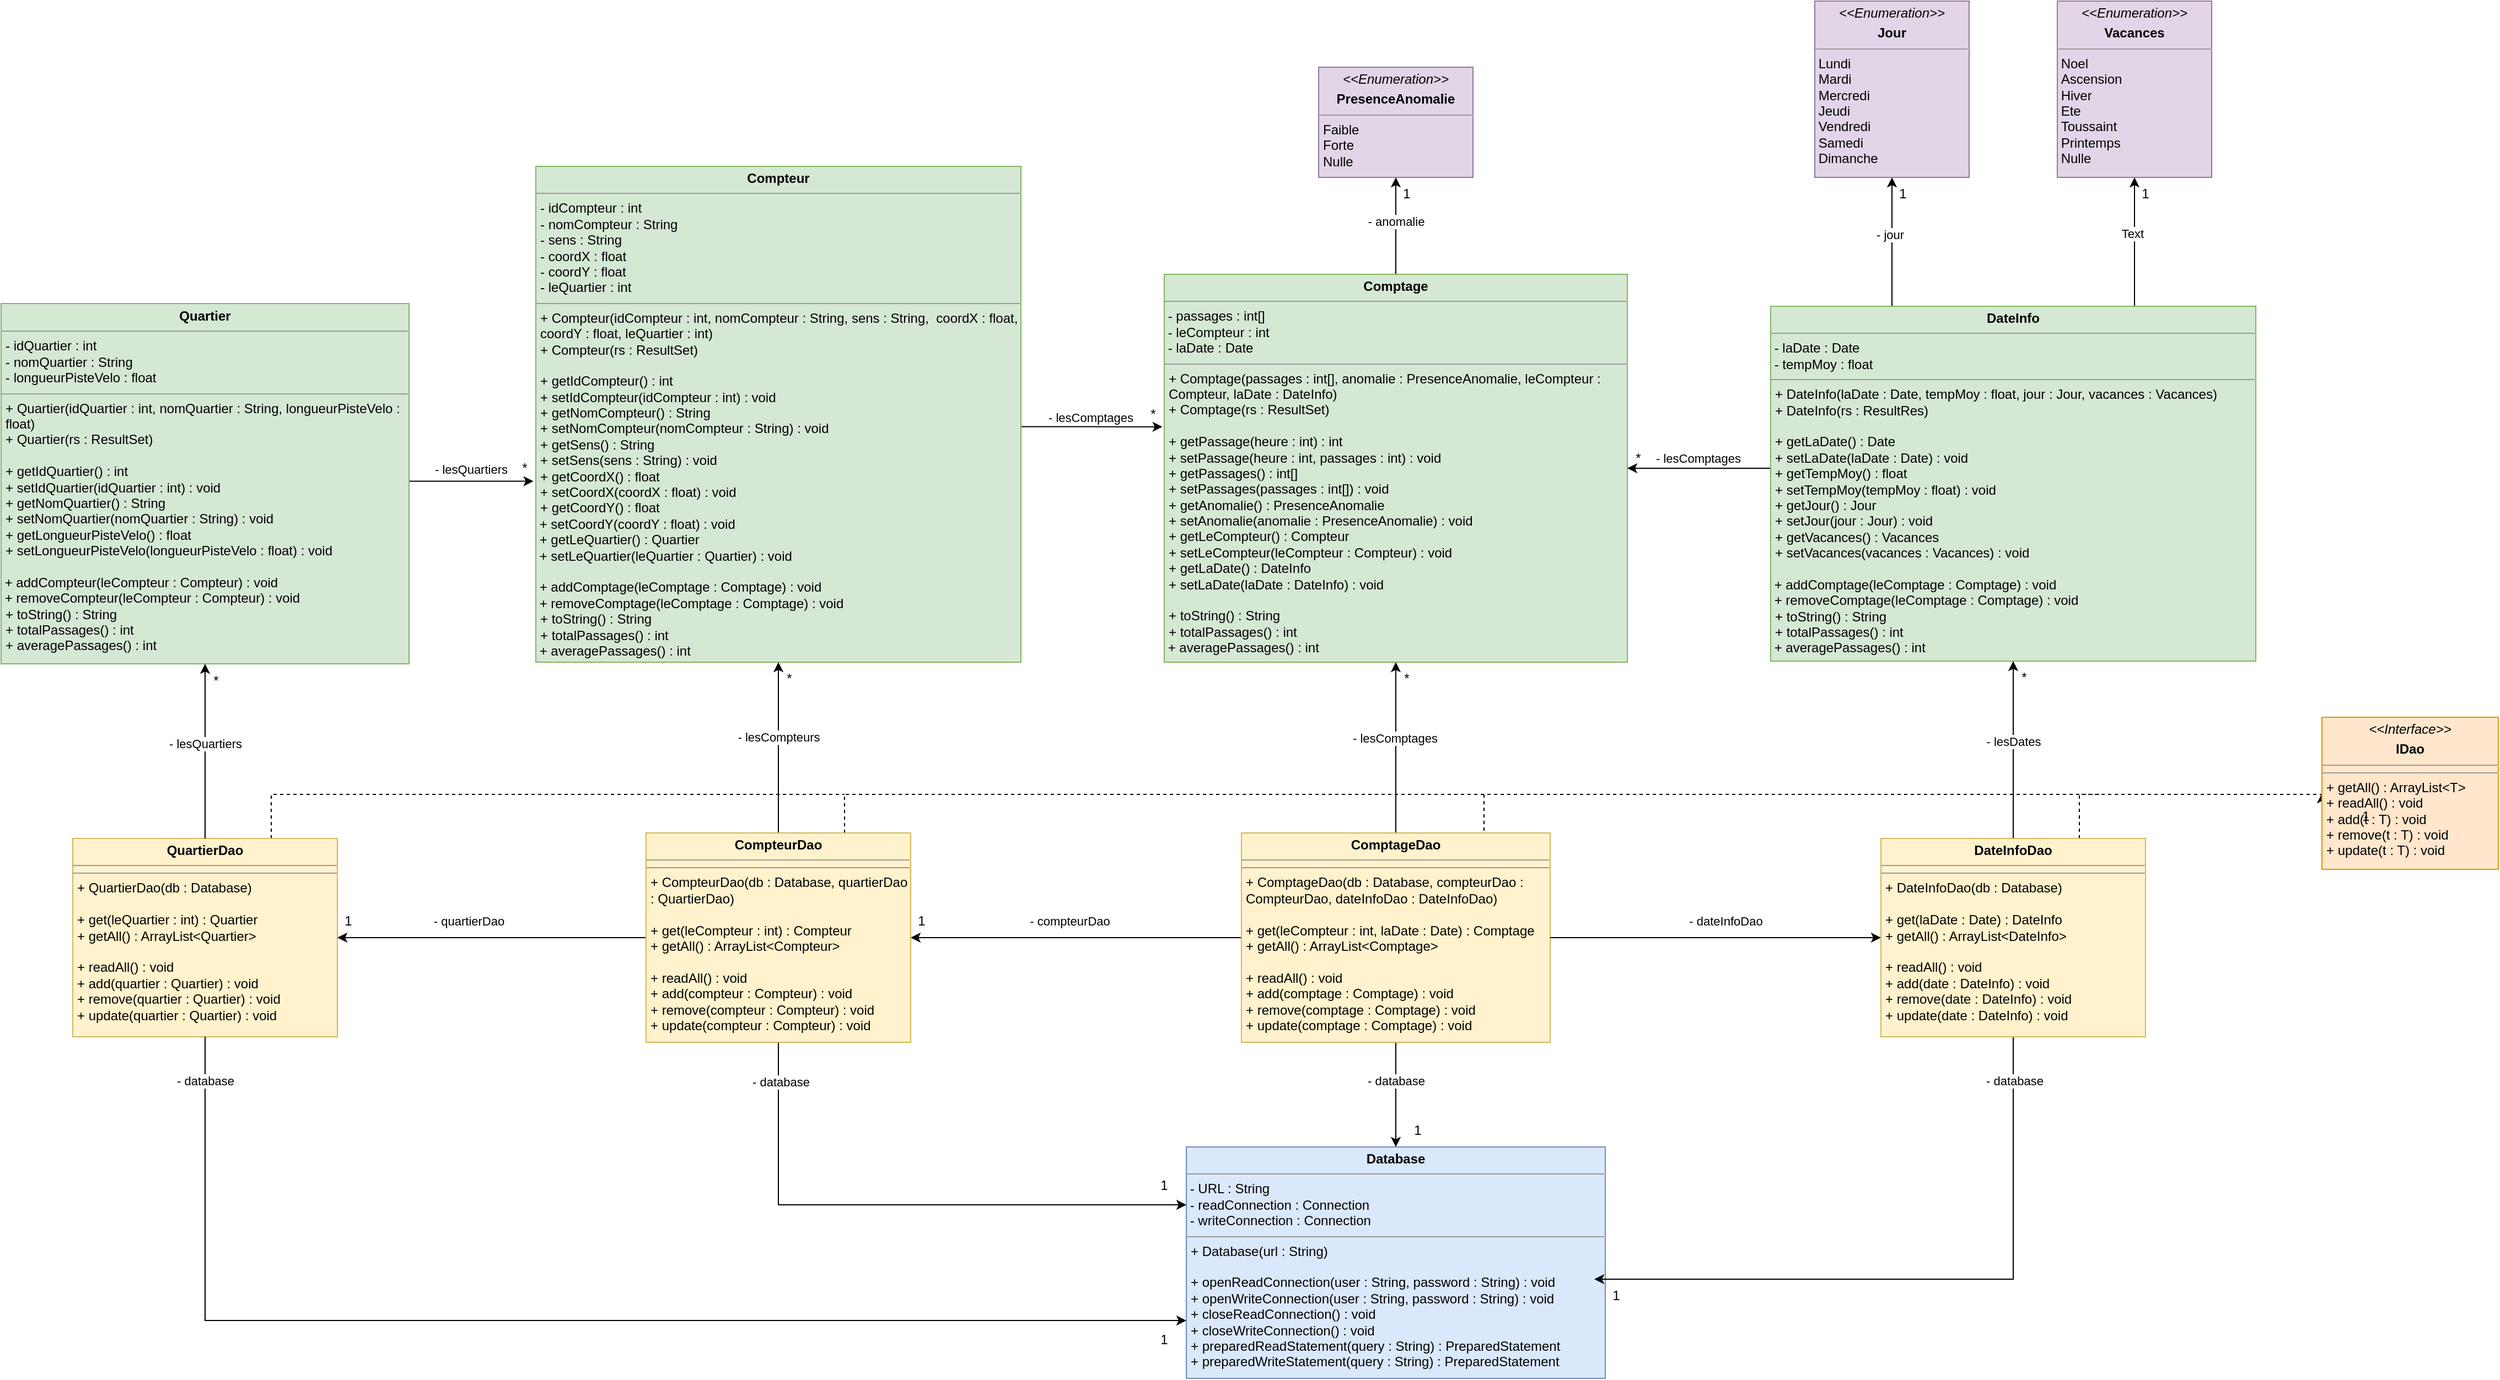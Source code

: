 <mxfile version="21.3.8" type="device">
  <diagram name="Page-1" id="eOl2TCsbntun6FktnlMN">
    <mxGraphModel dx="2551" dy="1443" grid="1" gridSize="10" guides="1" tooltips="1" connect="1" arrows="1" fold="1" page="0" pageScale="1" pageWidth="850" pageHeight="1100" math="0" shadow="0">
      <root>
        <mxCell id="0" />
        <mxCell id="1" parent="0" />
        <mxCell id="kVGpFs-e-EHgGDJTWpAH-13" style="edgeStyle=orthogonalEdgeStyle;rounded=0;orthogonalLoop=1;jettySize=auto;html=1;exitX=0.75;exitY=0;exitDx=0;exitDy=0;endArrow=none;endFill=0;dashed=1;" edge="1" parent="1" source="iDF5Uk8PFmxMC6S4ZIeN-2">
          <mxGeometry relative="1" as="geometry">
            <mxPoint x="860" y="720" as="targetPoint" />
            <Array as="points">
              <mxPoint x="340" y="720" />
            </Array>
          </mxGeometry>
        </mxCell>
        <mxCell id="iDF5Uk8PFmxMC6S4ZIeN-2" value="&lt;p style=&quot;margin:0px;margin-top:4px;text-align:center;&quot;&gt;&lt;b&gt;QuartierDao&lt;/b&gt;&lt;/p&gt;&lt;hr size=&quot;1&quot;&gt;&lt;hr size=&quot;1&quot;&gt;&lt;p style=&quot;margin:0px;margin-left:4px;&quot;&gt;+ QuartierDao(db : Database)&lt;/p&gt;&lt;p style=&quot;margin:0px;margin-left:4px;&quot;&gt;&lt;br&gt;&lt;/p&gt;&lt;p style=&quot;margin:0px;margin-left:4px;&quot;&gt;+ get(leQuartier : int) : Quartier&lt;br&gt;&lt;/p&gt;&lt;p style=&quot;margin:0px;margin-left:4px;&quot;&gt;+ getAll() : ArrayList&amp;lt;Quartier&amp;gt;&lt;/p&gt;&lt;p style=&quot;margin:0px;margin-left:4px;&quot;&gt;&lt;br&gt;&lt;/p&gt;&lt;p style=&quot;margin:0px;margin-left:4px;&quot;&gt;+ readAll() : void&lt;/p&gt;&lt;p style=&quot;margin:0px;margin-left:4px;&quot;&gt;+ add(quartier : Quartier) : void&lt;/p&gt;&lt;p style=&quot;margin:0px;margin-left:4px;&quot;&gt;+ remove(quartier : Quartier) : void&lt;/p&gt;&lt;p style=&quot;margin:0px;margin-left:4px;&quot;&gt;+ update(quartier : Quartier) : void&lt;br&gt;&lt;/p&gt;" style="verticalAlign=top;align=left;overflow=fill;fontSize=12;fontFamily=Helvetica;html=1;whiteSpace=wrap;fillColor=#fff2cc;strokeColor=#d6b656;" parent="1" vertex="1">
          <mxGeometry x="160" y="760" width="240" height="180" as="geometry" />
        </mxCell>
        <mxCell id="9qE0nhktHIJIXh96-6WT-73" style="edgeStyle=orthogonalEdgeStyle;rounded=0;orthogonalLoop=1;jettySize=auto;html=1;entryX=-0.005;entryY=0.635;entryDx=0;entryDy=0;entryPerimeter=0;" parent="1" source="p_eBftwZYgydQJ64UmXx-5" target="MrOClFFpd0POXdo-1IgY-1" edge="1">
          <mxGeometry relative="1" as="geometry">
            <Array as="points">
              <mxPoint x="470" y="436" />
            </Array>
          </mxGeometry>
        </mxCell>
        <mxCell id="9qE0nhktHIJIXh96-6WT-86" value="- lesQuartiers" style="edgeLabel;html=1;align=center;verticalAlign=middle;resizable=0;points=[];" parent="9qE0nhktHIJIXh96-6WT-73" vertex="1" connectable="0">
          <mxGeometry x="-0.211" y="1" relative="1" as="geometry">
            <mxPoint x="11" y="-10" as="offset" />
          </mxGeometry>
        </mxCell>
        <mxCell id="p_eBftwZYgydQJ64UmXx-5" value="&lt;p style=&quot;margin:0px;margin-top:4px;text-align:center;&quot;&gt;&lt;b&gt;Quartier&lt;/b&gt;&lt;/p&gt;&lt;hr size=&quot;1&quot;&gt;&lt;p style=&quot;margin:0px;margin-left:4px;&quot;&gt;- idQuartier : int&lt;/p&gt;&lt;p style=&quot;margin:0px;margin-left:4px;&quot;&gt;- nomQuartier : String&lt;/p&gt;&lt;p style=&quot;margin:0px;margin-left:4px;&quot;&gt;- longueurPisteVelo : float&lt;br&gt;&lt;/p&gt;&lt;hr size=&quot;1&quot;&gt;&lt;p style=&quot;margin:0px;margin-left:4px;&quot;&gt;+ Quartier(idQuartier : int, nomQuartier : String, longueurPisteVelo : float)&lt;/p&gt;&lt;p style=&quot;margin:0px;margin-left:4px;&quot;&gt;+ Quartier(rs : ResultSet)&lt;/p&gt;&lt;p style=&quot;margin:0px;margin-left:4px;&quot;&gt;&lt;br&gt;&lt;/p&gt;&lt;p style=&quot;margin:0px;margin-left:4px;&quot;&gt;+ getIdQuartier() : int&lt;/p&gt;&lt;p style=&quot;margin:0px;margin-left:4px;&quot;&gt;+ setIdQuartier(idQuartier : int) : void&lt;/p&gt;&lt;p style=&quot;margin:0px;margin-left:4px;&quot;&gt;+ getNomQuartier() : String&lt;/p&gt;&lt;p style=&quot;margin:0px;margin-left:4px;&quot;&gt;+ setNomQuartier(nomQuartier : String) : void&lt;/p&gt;&lt;p style=&quot;margin:0px;margin-left:4px;&quot;&gt;+ getLongueurPisteVelo() : float&lt;/p&gt;&lt;p style=&quot;margin:0px;margin-left:4px;&quot;&gt;+ setLongueurPisteVelo(longueurPisteVelo : float) : void&lt;/p&gt;&lt;p style=&quot;margin:0px;margin-left:4px;&quot;&gt;&lt;br&gt;&lt;/p&gt;&lt;div&gt;&amp;nbsp;+ addCompteur(leCompteur : Compteur) : void&lt;/div&gt;&amp;nbsp;+ removeCompteur(leCompteur : Compteur) : void&lt;p style=&quot;margin:0px;margin-left:4px;&quot;&gt;&lt;/p&gt;&lt;p style=&quot;margin:0px;margin-left:4px;&quot;&gt;&lt;/p&gt;&lt;p style=&quot;margin:0px;margin-left:4px;&quot;&gt;+ toString() : String&lt;/p&gt;&lt;p style=&quot;margin:0px;margin-left:4px;&quot;&gt;+ totalPassages() : int&lt;/p&gt;&lt;p style=&quot;margin:0px;margin-left:4px;&quot;&gt;+ averagePassages() : int&lt;br&gt;&lt;/p&gt;" style="verticalAlign=top;align=left;overflow=fill;fontSize=12;fontFamily=Helvetica;html=1;whiteSpace=wrap;fillColor=#d5e8d4;strokeColor=#82b366;" parent="1" vertex="1">
          <mxGeometry x="95" y="274.5" width="370" height="327" as="geometry" />
        </mxCell>
        <mxCell id="9qE0nhktHIJIXh96-6WT-74" style="edgeStyle=orthogonalEdgeStyle;rounded=0;orthogonalLoop=1;jettySize=auto;html=1;entryX=-0.004;entryY=0.393;entryDx=0;entryDy=0;entryPerimeter=0;" parent="1" source="MrOClFFpd0POXdo-1IgY-1" edge="1" target="MrOClFFpd0POXdo-1IgY-4">
          <mxGeometry relative="1" as="geometry">
            <mxPoint x="1140" y="386" as="targetPoint" />
            <Array as="points">
              <mxPoint x="1085" y="386" />
            </Array>
          </mxGeometry>
        </mxCell>
        <mxCell id="9qE0nhktHIJIXh96-6WT-85" value="- lesComptages" style="edgeLabel;html=1;align=center;verticalAlign=middle;resizable=0;points=[];" parent="9qE0nhktHIJIXh96-6WT-74" vertex="1" connectable="0">
          <mxGeometry x="-0.278" y="-1" relative="1" as="geometry">
            <mxPoint x="16" y="-10" as="offset" />
          </mxGeometry>
        </mxCell>
        <mxCell id="MrOClFFpd0POXdo-1IgY-1" value="&lt;p style=&quot;margin:0px;margin-top:4px;text-align:center;&quot;&gt;&lt;b&gt;Compteur&lt;/b&gt;&lt;/p&gt;&lt;hr size=&quot;1&quot;&gt;&lt;p style=&quot;margin:0px;margin-left:4px;&quot;&gt;- idCompteur : int&lt;/p&gt;&lt;p style=&quot;margin:0px;margin-left:4px;&quot;&gt;- nomCompteur : String&lt;/p&gt;&lt;p style=&quot;margin:0px;margin-left:4px;&quot;&gt;- sens : String&lt;/p&gt;&lt;p style=&quot;margin:0px;margin-left:4px;&quot;&gt;- coordX : float&lt;/p&gt;&lt;p style=&quot;margin:0px;margin-left:4px;&quot;&gt;- coordY : float&lt;/p&gt;&lt;p style=&quot;margin:0px;margin-left:4px;&quot;&gt;- leQuartier : int&lt;br&gt;&lt;/p&gt;&lt;hr size=&quot;1&quot;&gt;&lt;p style=&quot;margin:0px;margin-left:4px;&quot;&gt;+ Compteur(idCompteur : int, nomCompteur : String, sens : String,&amp;nbsp; coordX : float, coordY : float, leQuartier : int)&lt;/p&gt;&lt;p style=&quot;margin:0px;margin-left:4px;&quot;&gt;+ Compteur(rs : ResultSet)&lt;/p&gt;&lt;p style=&quot;margin:0px;margin-left:4px;&quot;&gt;&lt;br&gt;&lt;/p&gt;&lt;p style=&quot;margin:0px;margin-left:4px;&quot;&gt;+ getIdCompteur() : int&lt;/p&gt;&lt;p style=&quot;margin:0px;margin-left:4px;&quot;&gt;+ setIdCompteur(idCompteur : int) : void&lt;/p&gt;&lt;p style=&quot;margin:0px;margin-left:4px;&quot;&gt;+ getNomCompteur() : String&lt;/p&gt;&lt;p style=&quot;margin:0px;margin-left:4px;&quot;&gt;+ setNomCompteur(nomCompteur : String) : void&lt;/p&gt;&lt;p style=&quot;margin:0px;margin-left:4px;&quot;&gt;+ getSens() : String&lt;/p&gt;&lt;p style=&quot;margin:0px;margin-left:4px;&quot;&gt;+ setSens(sens : String) : void&lt;/p&gt;&lt;p style=&quot;margin:0px;margin-left:4px;&quot;&gt;+ getCoordX() : float&lt;/p&gt;&lt;p style=&quot;margin:0px;margin-left:4px;&quot;&gt;+ setCoordX(coordX : float) : void&lt;/p&gt;&lt;p style=&quot;margin:0px;margin-left:4px;&quot;&gt;+ getCoordY() : float&lt;/p&gt;&lt;div&gt;&amp;nbsp;+ setCoordY(coordY : float) : void&lt;/div&gt;&lt;div&gt;&amp;nbsp;+ getLeQuartier() : Quartier&lt;/div&gt;&lt;div&gt;&amp;nbsp;+ setLeQuartier(leQuartier : Quartier) : void&lt;/div&gt;&lt;div&gt;&lt;br&gt;&lt;/div&gt;&lt;div&gt;&amp;nbsp;+ addComptage(leComptage : Comptage) : void&lt;/div&gt;&lt;div&gt;&amp;nbsp;+ removeComptage(leComptage : Comptage) : void&lt;br&gt;&lt;p style=&quot;margin:0px;margin-left:4px;&quot;&gt;&lt;/p&gt;&lt;p style=&quot;margin:0px;margin-left:4px;&quot;&gt;+ toString() : String&lt;/p&gt;&lt;p style=&quot;margin:0px;margin-left:4px;&quot;&gt;+ totalPassages() : int&lt;/p&gt;&amp;nbsp;+ averagePassages() : int&lt;p style=&quot;margin:0px;margin-left:4px;&quot;&gt;&lt;/p&gt;&lt;/div&gt;&lt;p style=&quot;margin:0px;margin-left:4px;&quot;&gt;&lt;/p&gt;" style="verticalAlign=top;align=left;overflow=fill;fontSize=12;fontFamily=Helvetica;html=1;whiteSpace=wrap;fillColor=#d5e8d4;strokeColor=#82b366;" parent="1" vertex="1">
          <mxGeometry x="580" y="150" width="440" height="450" as="geometry" />
        </mxCell>
        <mxCell id="MrOClFFpd0POXdo-1IgY-7" style="edgeStyle=orthogonalEdgeStyle;rounded=0;orthogonalLoop=1;jettySize=auto;html=1;exitX=0.5;exitY=0;exitDx=0;exitDy=0;entryX=0.5;entryY=1;entryDx=0;entryDy=0;" parent="1" source="MrOClFFpd0POXdo-1IgY-4" target="MrOClFFpd0POXdo-1IgY-5" edge="1">
          <mxGeometry relative="1" as="geometry" />
        </mxCell>
        <mxCell id="MrOClFFpd0POXdo-1IgY-8" value="- anomalie" style="edgeLabel;html=1;align=center;verticalAlign=middle;resizable=0;points=[];" parent="MrOClFFpd0POXdo-1IgY-7" vertex="1" connectable="0">
          <mxGeometry x="0.225" relative="1" as="geometry">
            <mxPoint y="6" as="offset" />
          </mxGeometry>
        </mxCell>
        <mxCell id="MrOClFFpd0POXdo-1IgY-4" value="&lt;p style=&quot;margin:0px;margin-top:4px;text-align:center;&quot;&gt;&lt;b&gt;Comptage&lt;/b&gt;&lt;/p&gt;&lt;hr size=&quot;1&quot;&gt;&lt;div&gt;&amp;nbsp;- passages : int[]&lt;/div&gt;&lt;div&gt;&amp;nbsp;- leCompteur : int&lt;/div&gt;&lt;div&gt;&amp;nbsp;- laDate : Date&lt;br&gt;&lt;/div&gt;&lt;hr size=&quot;1&quot;&gt;&lt;p style=&quot;margin:0px;margin-left:4px;&quot;&gt;+ Comptage(passages : int[], anomalie : PresenceAnomalie, leCompteur : Compteur, laDate : DateInfo)&lt;/p&gt;&lt;p style=&quot;margin:0px;margin-left:4px;&quot;&gt;+ Comptage(rs : ResultSet)&lt;/p&gt;&lt;p style=&quot;margin:0px;margin-left:4px;&quot;&gt;&lt;br&gt;&lt;/p&gt;&lt;p style=&quot;margin:0px;margin-left:4px;&quot;&gt;+ getPassage(heure : int) : int&lt;/p&gt;&lt;p style=&quot;margin:0px;margin-left:4px;&quot;&gt;+ setPassage(heure : int, passages : int) : void&lt;/p&gt;&lt;p style=&quot;margin:0px;margin-left:4px;&quot;&gt;+ getPassages() : int[]&lt;/p&gt;&lt;p style=&quot;margin:0px;margin-left:4px;&quot;&gt;+ setPassages(passages : int[]) : void&lt;/p&gt;&lt;p style=&quot;margin:0px;margin-left:4px;&quot;&gt;+ getAnomalie() : PresenceAnomalie&lt;/p&gt;&lt;p style=&quot;margin:0px;margin-left:4px;&quot;&gt;+ setAnomalie(anomalie : PresenceAnomalie) : void&lt;/p&gt;&lt;p style=&quot;margin:0px;margin-left:4px;&quot;&gt;+ getLeCompteur() : Compteur&lt;/p&gt;&lt;p style=&quot;margin:0px;margin-left:4px;&quot;&gt;+ setLeCompteur(leCompteur : Compteur) : void&lt;/p&gt;&lt;p style=&quot;margin:0px;margin-left:4px;&quot;&gt;+ getLaDate() : DateInfo&lt;/p&gt;&lt;p style=&quot;margin:0px;margin-left:4px;&quot;&gt;+ setLaDate(laDate : DateInfo) : void&lt;/p&gt;&lt;p style=&quot;margin:0px;margin-left:4px;&quot;&gt;&lt;br&gt;&lt;/p&gt;&lt;p style=&quot;margin:0px;margin-left:4px;&quot;&gt;+ toString() : String&lt;/p&gt;&lt;p style=&quot;margin:0px;margin-left:4px;&quot;&gt;+ totalPassages() : int&lt;/p&gt;&amp;nbsp;+ averagePassages() : int&lt;p style=&quot;margin:0px;margin-left:4px;&quot;&gt;&lt;/p&gt;&lt;p style=&quot;margin:0px;margin-left:4px;&quot;&gt;&lt;/p&gt;" style="verticalAlign=top;align=left;overflow=fill;fontSize=12;fontFamily=Helvetica;html=1;whiteSpace=wrap;fillColor=#d5e8d4;strokeColor=#82b366;strokeWidth=1;glass=0;rounded=0;shadow=0;" parent="1" vertex="1">
          <mxGeometry x="1150" y="248" width="420" height="352" as="geometry" />
        </mxCell>
        <mxCell id="MrOClFFpd0POXdo-1IgY-5" value="&lt;p style=&quot;margin:0px;margin-top:4px;text-align:center;&quot;&gt;&lt;i&gt;&amp;lt;&amp;lt;Enumeration&amp;gt;&amp;gt;&lt;/i&gt;&lt;/p&gt;&lt;p style=&quot;margin:0px;margin-top:4px;text-align:center;&quot;&gt;&lt;b&gt;PresenceAnomalie&lt;/b&gt;&lt;br&gt;&lt;/p&gt;&lt;hr size=&quot;1&quot;&gt;&lt;p style=&quot;margin:0px;margin-left:4px;&quot;&gt;Faible&lt;/p&gt;&lt;p style=&quot;margin:0px;margin-left:4px;&quot;&gt;Forte&lt;/p&gt;&lt;p style=&quot;margin:0px;margin-left:4px;&quot;&gt;Nulle&lt;/p&gt;&lt;p style=&quot;margin:0px;margin-left:4px;&quot;&gt;&lt;br&gt;&lt;/p&gt;&lt;p style=&quot;margin:0px;margin-left:4px;&quot;&gt;&lt;br&gt;&lt;/p&gt;" style="verticalAlign=top;align=left;overflow=fill;fontSize=12;fontFamily=Helvetica;html=1;whiteSpace=wrap;fillColor=#e1d5e7;strokeColor=#9673a6;" parent="1" vertex="1">
          <mxGeometry x="1290" y="60" width="140" height="100" as="geometry" />
        </mxCell>
        <mxCell id="9qE0nhktHIJIXh96-6WT-76" style="edgeStyle=orthogonalEdgeStyle;rounded=0;orthogonalLoop=1;jettySize=auto;html=1;entryX=1;entryY=0.5;entryDx=0;entryDy=0;" parent="1" source="MrOClFFpd0POXdo-1IgY-15" target="MrOClFFpd0POXdo-1IgY-4" edge="1">
          <mxGeometry relative="1" as="geometry">
            <Array as="points">
              <mxPoint x="1690" y="424" />
              <mxPoint x="1690" y="424" />
            </Array>
          </mxGeometry>
        </mxCell>
        <mxCell id="9qE0nhktHIJIXh96-6WT-84" value="- lesComptages" style="edgeLabel;html=1;align=center;verticalAlign=middle;resizable=0;points=[];" parent="9qE0nhktHIJIXh96-6WT-76" vertex="1" connectable="0">
          <mxGeometry x="0.259" y="-3" relative="1" as="geometry">
            <mxPoint x="16" y="-6" as="offset" />
          </mxGeometry>
        </mxCell>
        <mxCell id="kVGpFs-e-EHgGDJTWpAH-16" style="edgeStyle=orthogonalEdgeStyle;rounded=0;orthogonalLoop=1;jettySize=auto;html=1;exitX=0.75;exitY=0;exitDx=0;exitDy=0;entryX=0.5;entryY=1;entryDx=0;entryDy=0;" edge="1" parent="1" source="MrOClFFpd0POXdo-1IgY-15" target="MrOClFFpd0POXdo-1IgY-23">
          <mxGeometry relative="1" as="geometry" />
        </mxCell>
        <mxCell id="kVGpFs-e-EHgGDJTWpAH-21" value="Text" style="edgeLabel;html=1;align=center;verticalAlign=middle;resizable=0;points=[];" vertex="1" connectable="0" parent="kVGpFs-e-EHgGDJTWpAH-16">
          <mxGeometry x="0.124" y="2" relative="1" as="geometry">
            <mxPoint as="offset" />
          </mxGeometry>
        </mxCell>
        <mxCell id="kVGpFs-e-EHgGDJTWpAH-17" style="edgeStyle=orthogonalEdgeStyle;rounded=0;orthogonalLoop=1;jettySize=auto;html=1;exitX=0.25;exitY=0;exitDx=0;exitDy=0;" edge="1" parent="1" source="MrOClFFpd0POXdo-1IgY-15" target="MrOClFFpd0POXdo-1IgY-16">
          <mxGeometry relative="1" as="geometry" />
        </mxCell>
        <mxCell id="kVGpFs-e-EHgGDJTWpAH-20" value="- jour" style="edgeLabel;html=1;align=center;verticalAlign=middle;resizable=0;points=[];" vertex="1" connectable="0" parent="kVGpFs-e-EHgGDJTWpAH-17">
          <mxGeometry x="0.112" y="2" relative="1" as="geometry">
            <mxPoint as="offset" />
          </mxGeometry>
        </mxCell>
        <mxCell id="MrOClFFpd0POXdo-1IgY-15" value="&lt;p style=&quot;margin:0px;margin-top:4px;text-align:center;&quot;&gt;&lt;b&gt;DateInfo&lt;/b&gt;&lt;/p&gt;&lt;hr size=&quot;1&quot;&gt;&lt;div&gt;&amp;nbsp;- laDate : Date&lt;/div&gt;&lt;div&gt;&amp;nbsp;- tempMoy : float&lt;/div&gt;&lt;hr size=&quot;1&quot;&gt;&lt;p style=&quot;margin:0px;margin-left:4px;&quot;&gt;+ DateInfo(laDate : Date, tempMoy : float, jour : Jour, vacances : Vacances)&lt;/p&gt;&lt;p style=&quot;margin:0px;margin-left:4px;&quot;&gt;+ DateInfo(rs : ResultRes)&lt;/p&gt;&lt;p style=&quot;margin:0px;margin-left:4px;&quot;&gt;&lt;br&gt;&lt;/p&gt;&lt;p style=&quot;margin:0px;margin-left:4px;&quot;&gt;+ getLaDate() : Date&lt;/p&gt;&lt;p style=&quot;margin:0px;margin-left:4px;&quot;&gt;+ setLaDate(laDate : Date) : void&lt;/p&gt;&lt;p style=&quot;margin:0px;margin-left:4px;&quot;&gt;+ getTempMoy() : float&lt;/p&gt;&lt;p style=&quot;margin:0px;margin-left:4px;&quot;&gt;+ setTempMoy(tempMoy : float) : void&lt;/p&gt;&lt;p style=&quot;margin:0px;margin-left:4px;&quot;&gt;+ getJour() : Jour&lt;/p&gt;&lt;p style=&quot;margin:0px;margin-left:4px;&quot;&gt;+ setJour(jour : Jour) : void&lt;/p&gt;&lt;p style=&quot;margin:0px;margin-left:4px;&quot;&gt;+ getVacances() : Vacances&lt;/p&gt;&lt;p style=&quot;margin:0px;margin-left:4px;&quot;&gt;+ setVacances(vacances : Vacances) : void&lt;/p&gt;&lt;p style=&quot;margin:0px;margin-left:4px;&quot;&gt;&lt;br&gt;&lt;/p&gt;&lt;div&gt;&amp;nbsp;+ addComptage(leComptage : Comptage) : void&lt;/div&gt;&amp;nbsp;+ removeComptage(leComptage : Comptage) : void&lt;p style=&quot;margin:0px;margin-left:4px;&quot;&gt;&lt;/p&gt;&lt;p style=&quot;margin:0px;margin-left:4px;&quot;&gt;+ toString() : String&lt;/p&gt;&lt;p style=&quot;margin:0px;margin-left:4px;&quot;&gt;+ totalPassages() : int&lt;/p&gt;&amp;nbsp;+ averagePassages() : int&lt;p style=&quot;margin:0px;margin-left:4px;&quot;&gt;&lt;/p&gt;&lt;p style=&quot;margin:0px;margin-left:4px;&quot;&gt;&lt;/p&gt;" style="verticalAlign=top;align=left;overflow=fill;fontSize=12;fontFamily=Helvetica;html=1;whiteSpace=wrap;fillColor=#d5e8d4;strokeColor=#82b366;" parent="1" vertex="1">
          <mxGeometry x="1700" y="277" width="440" height="322" as="geometry" />
        </mxCell>
        <mxCell id="MrOClFFpd0POXdo-1IgY-16" value="&lt;p style=&quot;margin:0px;margin-top:4px;text-align:center;&quot;&gt;&lt;i&gt;&amp;lt;&amp;lt;Enumeration&amp;gt;&amp;gt;&lt;/i&gt;&lt;/p&gt;&lt;p style=&quot;margin:0px;margin-top:4px;text-align:center;&quot;&gt;&lt;b&gt;Jour&lt;/b&gt;&lt;br&gt;&lt;/p&gt;&lt;hr size=&quot;1&quot;&gt;&lt;div&gt;&amp;nbsp;Lundi&lt;br&gt;&lt;/div&gt;&lt;div&gt;&amp;nbsp;Mardi&lt;/div&gt;&lt;div&gt;&amp;nbsp;Mercredi&lt;/div&gt;&lt;div&gt;&amp;nbsp;Jeudi&lt;/div&gt;&lt;div&gt;&amp;nbsp;Vendredi&lt;/div&gt;&lt;div&gt;&amp;nbsp;Samedi&lt;/div&gt;&lt;div&gt;&amp;nbsp;Dimanche&lt;br&gt;&lt;/div&gt;&lt;p style=&quot;margin:0px;margin-left:4px;&quot;&gt;&lt;br&gt;&lt;/p&gt;&lt;p style=&quot;margin:0px;margin-left:4px;&quot;&gt;&lt;br&gt;&lt;/p&gt;" style="verticalAlign=top;align=left;overflow=fill;fontSize=12;fontFamily=Helvetica;html=1;whiteSpace=wrap;fillColor=#e1d5e7;strokeColor=#9673a6;" parent="1" vertex="1">
          <mxGeometry x="1740" width="140" height="160" as="geometry" />
        </mxCell>
        <mxCell id="MrOClFFpd0POXdo-1IgY-23" value="&lt;p style=&quot;margin:0px;margin-top:4px;text-align:center;&quot;&gt;&lt;i&gt;&amp;lt;&amp;lt;Enumeration&amp;gt;&amp;gt;&lt;/i&gt;&lt;/p&gt;&lt;p style=&quot;margin:0px;margin-top:4px;text-align:center;&quot;&gt;&lt;b&gt;Vacances&lt;/b&gt;&lt;br&gt;&lt;/p&gt;&lt;hr size=&quot;1&quot;&gt;&lt;div&gt;&amp;nbsp;Noel&lt;/div&gt;&lt;div&gt;&amp;nbsp;Ascension&lt;/div&gt;&lt;div&gt;&amp;nbsp;Hiver&lt;/div&gt;&lt;div&gt;&amp;nbsp;Ete&lt;/div&gt;&lt;div&gt;&amp;nbsp;Toussaint&lt;/div&gt;&lt;div&gt;&amp;nbsp;Printemps&lt;/div&gt;&lt;div&gt;&amp;nbsp;Nulle&lt;br&gt;&lt;/div&gt;&lt;p style=&quot;margin:0px;margin-left:4px;&quot;&gt;&lt;br&gt;&lt;/p&gt;&lt;p style=&quot;margin:0px;margin-left:4px;&quot;&gt;&lt;br&gt;&lt;/p&gt;" style="verticalAlign=top;align=left;overflow=fill;fontSize=12;fontFamily=Helvetica;html=1;whiteSpace=wrap;fillColor=#e1d5e7;strokeColor=#9673a6;" parent="1" vertex="1">
          <mxGeometry x="1960" width="140" height="160" as="geometry" />
        </mxCell>
        <mxCell id="MrOClFFpd0POXdo-1IgY-29" value="&lt;p style=&quot;margin:0px;margin-top:4px;text-align:center;&quot;&gt;&lt;b&gt;Database&lt;/b&gt;&lt;/p&gt;&lt;hr size=&quot;1&quot;&gt;&lt;div&gt;&amp;nbsp;- URL : String&lt;/div&gt;&lt;div&gt;&amp;nbsp;- readConnection : Connection&lt;/div&gt;&lt;div&gt;&amp;nbsp;- writeConnection : Connection&lt;/div&gt;&lt;hr size=&quot;1&quot;&gt;&lt;p style=&quot;margin:0px;margin-left:4px;&quot;&gt;+ Database(url : String)&lt;/p&gt;&lt;p style=&quot;margin:0px;margin-left:4px;&quot;&gt;&lt;br&gt;&lt;/p&gt;&lt;p style=&quot;margin:0px;margin-left:4px;&quot;&gt;+ openReadConnection(user : String, password : String) : void&lt;/p&gt;&lt;p style=&quot;margin:0px;margin-left:4px;&quot;&gt;+ openWriteConnection(user : String, password : String) : void&lt;/p&gt;&lt;p style=&quot;margin:0px;margin-left:4px;&quot;&gt;+ closeReadConnection() : void&lt;/p&gt;&lt;p style=&quot;margin:0px;margin-left:4px;&quot;&gt;+ closeWriteConnection() : void&lt;/p&gt;&lt;p style=&quot;margin:0px;margin-left:4px;&quot;&gt;+ preparedReadStatement(query : String) : PreparedStatement&lt;/p&gt;&lt;p style=&quot;margin:0px;margin-left:4px;&quot;&gt;+ preparedWriteStatement(query : String) : PreparedStatement&lt;br&gt;&lt;/p&gt;" style="verticalAlign=top;align=left;overflow=fill;fontSize=12;fontFamily=Helvetica;html=1;whiteSpace=wrap;fillColor=#dae8fc;strokeColor=#6c8ebf;" parent="1" vertex="1">
          <mxGeometry x="1170" y="1040" width="380" height="210" as="geometry" />
        </mxCell>
        <mxCell id="iDF5Uk8PFmxMC6S4ZIeN-8" style="edgeStyle=orthogonalEdgeStyle;rounded=0;orthogonalLoop=1;jettySize=auto;html=1;entryX=0.5;entryY=1;entryDx=0;entryDy=0;" parent="1" source="iDF5Uk8PFmxMC6S4ZIeN-2" target="p_eBftwZYgydQJ64UmXx-5" edge="1">
          <mxGeometry relative="1" as="geometry" />
        </mxCell>
        <mxCell id="9qE0nhktHIJIXh96-6WT-56" value="- lesQuartiers" style="edgeLabel;html=1;align=center;verticalAlign=middle;resizable=0;points=[];" parent="iDF5Uk8PFmxMC6S4ZIeN-8" vertex="1" connectable="0">
          <mxGeometry x="0.08" relative="1" as="geometry">
            <mxPoint y="-1" as="offset" />
          </mxGeometry>
        </mxCell>
        <mxCell id="iDF5Uk8PFmxMC6S4ZIeN-18" style="edgeStyle=orthogonalEdgeStyle;rounded=0;orthogonalLoop=1;jettySize=auto;html=1;entryX=0;entryY=0.75;entryDx=0;entryDy=0;" parent="1" source="iDF5Uk8PFmxMC6S4ZIeN-2" target="MrOClFFpd0POXdo-1IgY-29" edge="1">
          <mxGeometry relative="1" as="geometry">
            <Array as="points">
              <mxPoint x="280" y="1198" />
            </Array>
          </mxGeometry>
        </mxCell>
        <mxCell id="iDF5Uk8PFmxMC6S4ZIeN-19" value="- database" style="edgeLabel;html=1;align=center;verticalAlign=middle;resizable=0;points=[];" parent="iDF5Uk8PFmxMC6S4ZIeN-18" vertex="1" connectable="0">
          <mxGeometry x="0.166" relative="1" as="geometry">
            <mxPoint x="-412" y="-218" as="offset" />
          </mxGeometry>
        </mxCell>
        <mxCell id="9qE0nhktHIJIXh96-6WT-63" style="edgeStyle=orthogonalEdgeStyle;rounded=0;orthogonalLoop=1;jettySize=auto;html=1;entryX=0;entryY=0.5;entryDx=0;entryDy=0;startArrow=classic;startFill=1;endArrow=none;endFill=0;" parent="1" source="iDF5Uk8PFmxMC6S4ZIeN-2" target="iDF5Uk8PFmxMC6S4ZIeN-3" edge="1">
          <mxGeometry relative="1" as="geometry" />
        </mxCell>
        <mxCell id="9qE0nhktHIJIXh96-6WT-66" value="- quartierDao" style="edgeLabel;html=1;align=center;verticalAlign=middle;resizable=0;points=[];" parent="9qE0nhktHIJIXh96-6WT-63" vertex="1" connectable="0">
          <mxGeometry x="-0.151" y="-1" relative="1" as="geometry">
            <mxPoint y="-16" as="offset" />
          </mxGeometry>
        </mxCell>
        <mxCell id="iDF5Uk8PFmxMC6S4ZIeN-9" style="edgeStyle=orthogonalEdgeStyle;rounded=0;orthogonalLoop=1;jettySize=auto;html=1;entryX=0.5;entryY=1;entryDx=0;entryDy=0;" parent="1" source="iDF5Uk8PFmxMC6S4ZIeN-3" target="MrOClFFpd0POXdo-1IgY-1" edge="1">
          <mxGeometry relative="1" as="geometry" />
        </mxCell>
        <mxCell id="9qE0nhktHIJIXh96-6WT-57" value="- lesCompteurs" style="edgeLabel;html=1;align=center;verticalAlign=middle;resizable=0;points=[];" parent="iDF5Uk8PFmxMC6S4ZIeN-9" vertex="1" connectable="0">
          <mxGeometry x="0.12" y="-2" relative="1" as="geometry">
            <mxPoint x="-2" as="offset" />
          </mxGeometry>
        </mxCell>
        <mxCell id="iDF5Uk8PFmxMC6S4ZIeN-17" style="edgeStyle=orthogonalEdgeStyle;rounded=0;orthogonalLoop=1;jettySize=auto;html=1;entryX=0;entryY=0.25;entryDx=0;entryDy=0;" parent="1" source="iDF5Uk8PFmxMC6S4ZIeN-3" target="MrOClFFpd0POXdo-1IgY-29" edge="1">
          <mxGeometry relative="1" as="geometry">
            <Array as="points">
              <mxPoint x="800" y="1093" />
            </Array>
          </mxGeometry>
        </mxCell>
        <mxCell id="iDF5Uk8PFmxMC6S4ZIeN-20" value="- database" style="edgeLabel;html=1;align=center;verticalAlign=middle;resizable=0;points=[];" parent="iDF5Uk8PFmxMC6S4ZIeN-17" vertex="1" connectable="0">
          <mxGeometry x="0.392" y="-1" relative="1" as="geometry">
            <mxPoint x="-211" y="-113" as="offset" />
          </mxGeometry>
        </mxCell>
        <mxCell id="9qE0nhktHIJIXh96-6WT-64" style="edgeStyle=orthogonalEdgeStyle;rounded=0;orthogonalLoop=1;jettySize=auto;html=1;entryX=0;entryY=0.5;entryDx=0;entryDy=0;endArrow=none;endFill=0;startArrow=classic;startFill=1;" parent="1" source="iDF5Uk8PFmxMC6S4ZIeN-3" target="iDF5Uk8PFmxMC6S4ZIeN-4" edge="1">
          <mxGeometry relative="1" as="geometry" />
        </mxCell>
        <mxCell id="9qE0nhktHIJIXh96-6WT-68" value="&lt;div&gt;- compteurDao&lt;/div&gt;" style="edgeLabel;html=1;align=center;verticalAlign=middle;resizable=0;points=[];" parent="9qE0nhktHIJIXh96-6WT-64" vertex="1" connectable="0">
          <mxGeometry x="-0.327" y="1" relative="1" as="geometry">
            <mxPoint x="43" y="-14" as="offset" />
          </mxGeometry>
        </mxCell>
        <mxCell id="kVGpFs-e-EHgGDJTWpAH-12" style="edgeStyle=orthogonalEdgeStyle;rounded=0;orthogonalLoop=1;jettySize=auto;html=1;exitX=0.75;exitY=0;exitDx=0;exitDy=0;dashed=1;endArrow=none;endFill=0;" edge="1" parent="1" source="iDF5Uk8PFmxMC6S4ZIeN-3">
          <mxGeometry relative="1" as="geometry">
            <mxPoint x="1440" y="720" as="targetPoint" />
            <Array as="points">
              <mxPoint x="860" y="720" />
            </Array>
          </mxGeometry>
        </mxCell>
        <mxCell id="iDF5Uk8PFmxMC6S4ZIeN-3" value="&lt;p style=&quot;margin:0px;margin-top:4px;text-align:center;&quot;&gt;&lt;b&gt;CompteurDao&lt;/b&gt;&lt;/p&gt;&lt;hr size=&quot;1&quot;&gt;&lt;hr size=&quot;1&quot;&gt;&lt;p style=&quot;margin:0px;margin-left:4px;&quot;&gt;+ CompteurDao(db : Database, quartierDao : QuartierDao)&lt;/p&gt;&lt;p style=&quot;margin:0px;margin-left:4px;&quot;&gt;&lt;br&gt;&lt;/p&gt;&lt;p style=&quot;margin:0px;margin-left:4px;&quot;&gt;+ get(leCompteur : int) : Compteur&lt;/p&gt;&lt;p style=&quot;margin:0px;margin-left:4px;&quot;&gt;+ getAll() : ArrayList&amp;lt;Compteur&amp;gt;&lt;/p&gt;&lt;p style=&quot;margin:0px;margin-left:4px;&quot;&gt;&lt;br&gt;&lt;/p&gt;&lt;p style=&quot;margin:0px;margin-left:4px;&quot;&gt;+ readAll() : void&lt;br&gt;&lt;/p&gt;&lt;p style=&quot;margin:0px;margin-left:4px;&quot;&gt;+ add(compteur : Compteur) : void&lt;/p&gt;&lt;p style=&quot;margin:0px;margin-left:4px;&quot;&gt;+ remove(compteur : Compteur) : void&lt;/p&gt;&lt;p style=&quot;margin:0px;margin-left:4px;&quot;&gt;+ update(compteur : Compteur) : void&lt;br&gt;&lt;/p&gt;" style="verticalAlign=top;align=left;overflow=fill;fontSize=12;fontFamily=Helvetica;html=1;whiteSpace=wrap;fillColor=#fff2cc;strokeColor=#d6b656;" parent="1" vertex="1">
          <mxGeometry x="680" y="755" width="240" height="190" as="geometry" />
        </mxCell>
        <mxCell id="iDF5Uk8PFmxMC6S4ZIeN-14" style="edgeStyle=orthogonalEdgeStyle;rounded=0;orthogonalLoop=1;jettySize=auto;html=1;entryX=0.5;entryY=0;entryDx=0;entryDy=0;" parent="1" source="iDF5Uk8PFmxMC6S4ZIeN-4" target="MrOClFFpd0POXdo-1IgY-29" edge="1">
          <mxGeometry relative="1" as="geometry">
            <mxPoint x="1410" y="1040" as="targetPoint" />
            <Array as="points" />
          </mxGeometry>
        </mxCell>
        <mxCell id="iDF5Uk8PFmxMC6S4ZIeN-21" value="- database" style="edgeLabel;html=1;align=center;verticalAlign=middle;resizable=0;points=[];" parent="iDF5Uk8PFmxMC6S4ZIeN-14" vertex="1" connectable="0">
          <mxGeometry x="-0.154" y="3" relative="1" as="geometry">
            <mxPoint x="-3" y="-5" as="offset" />
          </mxGeometry>
        </mxCell>
        <mxCell id="kVGpFs-e-EHgGDJTWpAH-9" style="edgeStyle=orthogonalEdgeStyle;rounded=0;orthogonalLoop=1;jettySize=auto;html=1;entryX=0.5;entryY=1;entryDx=0;entryDy=0;" edge="1" parent="1" source="iDF5Uk8PFmxMC6S4ZIeN-4" target="MrOClFFpd0POXdo-1IgY-4">
          <mxGeometry relative="1" as="geometry" />
        </mxCell>
        <mxCell id="kVGpFs-e-EHgGDJTWpAH-10" value="- lesComptages" style="edgeLabel;html=1;align=center;verticalAlign=middle;resizable=0;points=[];" vertex="1" connectable="0" parent="kVGpFs-e-EHgGDJTWpAH-9">
          <mxGeometry x="0.119" y="1" relative="1" as="geometry">
            <mxPoint as="offset" />
          </mxGeometry>
        </mxCell>
        <mxCell id="kVGpFs-e-EHgGDJTWpAH-11" style="edgeStyle=orthogonalEdgeStyle;rounded=0;orthogonalLoop=1;jettySize=auto;html=1;exitX=0.75;exitY=0;exitDx=0;exitDy=0;dashed=1;endArrow=none;endFill=0;" edge="1" parent="1" source="iDF5Uk8PFmxMC6S4ZIeN-4">
          <mxGeometry relative="1" as="geometry">
            <mxPoint x="2000.0" y="720" as="targetPoint" />
            <Array as="points">
              <mxPoint x="1440" y="720" />
            </Array>
          </mxGeometry>
        </mxCell>
        <mxCell id="iDF5Uk8PFmxMC6S4ZIeN-4" value="&lt;p style=&quot;margin:0px;margin-top:4px;text-align:center;&quot;&gt;&lt;b&gt;ComptageDao&lt;/b&gt;&lt;/p&gt;&lt;hr size=&quot;1&quot;&gt;&lt;hr size=&quot;1&quot;&gt;&lt;p style=&quot;margin:0px;margin-left:4px;&quot;&gt;+ ComptageDao(db : Database, compteurDao : CompteurDao, dateInfoDao : DateInfoDao)&lt;/p&gt;&lt;p style=&quot;margin:0px;margin-left:4px;&quot;&gt;&lt;br&gt;&lt;/p&gt;&lt;p style=&quot;margin:0px;margin-left:4px;&quot;&gt;+ get(leCompteur : int, laDate : Date) : Comptage&lt;/p&gt;&lt;p style=&quot;margin:0px;margin-left:4px;&quot;&gt;+ getAll() : ArrayList&amp;lt;Comptage&amp;gt;&lt;/p&gt;&lt;p style=&quot;margin:0px;margin-left:4px;&quot;&gt;&lt;br&gt;&lt;/p&gt;&lt;p style=&quot;margin:0px;margin-left:4px;&quot;&gt;+ readAll() : void&lt;/p&gt;&lt;p style=&quot;margin:0px;margin-left:4px;&quot;&gt;+ add(comptage : Comptage) : void&lt;/p&gt;&lt;p style=&quot;margin:0px;margin-left:4px;&quot;&gt;+ remove(comptage : Comptage) : void&lt;/p&gt;&lt;p style=&quot;margin:0px;margin-left:4px;&quot;&gt;+ update(comptage : Comptage) : void&lt;br&gt;&lt;/p&gt;" style="verticalAlign=top;align=left;overflow=fill;fontSize=12;fontFamily=Helvetica;html=1;whiteSpace=wrap;fillColor=#fff2cc;strokeColor=#d6b656;" parent="1" vertex="1">
          <mxGeometry x="1220" y="755" width="280" height="190" as="geometry" />
        </mxCell>
        <mxCell id="iDF5Uk8PFmxMC6S4ZIeN-11" style="edgeStyle=orthogonalEdgeStyle;rounded=0;orthogonalLoop=1;jettySize=auto;html=1;entryX=0.5;entryY=1;entryDx=0;entryDy=0;" parent="1" source="iDF5Uk8PFmxMC6S4ZIeN-5" target="MrOClFFpd0POXdo-1IgY-15" edge="1">
          <mxGeometry relative="1" as="geometry" />
        </mxCell>
        <mxCell id="9qE0nhktHIJIXh96-6WT-59" value="&lt;div&gt;- lesDates&lt;/div&gt;" style="edgeLabel;html=1;align=center;verticalAlign=middle;resizable=0;points=[];" parent="iDF5Uk8PFmxMC6S4ZIeN-11" vertex="1" connectable="0">
          <mxGeometry x="0.131" relative="1" as="geometry">
            <mxPoint y="3" as="offset" />
          </mxGeometry>
        </mxCell>
        <mxCell id="iDF5Uk8PFmxMC6S4ZIeN-15" style="edgeStyle=orthogonalEdgeStyle;rounded=0;orthogonalLoop=1;jettySize=auto;html=1;" parent="1" source="iDF5Uk8PFmxMC6S4ZIeN-5" edge="1">
          <mxGeometry relative="1" as="geometry">
            <Array as="points">
              <mxPoint x="1920" y="1160" />
            </Array>
            <mxPoint x="1540" y="1160" as="targetPoint" />
          </mxGeometry>
        </mxCell>
        <mxCell id="iDF5Uk8PFmxMC6S4ZIeN-22" value="- database" style="edgeLabel;html=1;align=center;verticalAlign=middle;resizable=0;points=[];" parent="iDF5Uk8PFmxMC6S4ZIeN-15" vertex="1" connectable="0">
          <mxGeometry x="0.399" y="3" relative="1" as="geometry">
            <mxPoint x="200" y="-183" as="offset" />
          </mxGeometry>
        </mxCell>
        <mxCell id="9qE0nhktHIJIXh96-6WT-65" style="edgeStyle=orthogonalEdgeStyle;rounded=0;orthogonalLoop=1;jettySize=auto;html=1;entryX=1;entryY=0.5;entryDx=0;entryDy=0;startArrow=classic;startFill=1;endArrow=none;endFill=0;" parent="1" source="iDF5Uk8PFmxMC6S4ZIeN-5" target="iDF5Uk8PFmxMC6S4ZIeN-4" edge="1">
          <mxGeometry relative="1" as="geometry" />
        </mxCell>
        <mxCell id="9qE0nhktHIJIXh96-6WT-69" value="- dateInfoDao" style="edgeLabel;html=1;align=center;verticalAlign=middle;resizable=0;points=[];" parent="9qE0nhktHIJIXh96-6WT-65" vertex="1" connectable="0">
          <mxGeometry x="-0.059" y="1" relative="1" as="geometry">
            <mxPoint y="-16" as="offset" />
          </mxGeometry>
        </mxCell>
        <mxCell id="kVGpFs-e-EHgGDJTWpAH-7" style="edgeStyle=orthogonalEdgeStyle;rounded=0;orthogonalLoop=1;jettySize=auto;html=1;exitX=0.75;exitY=0;exitDx=0;exitDy=0;entryX=0;entryY=0.5;entryDx=0;entryDy=0;dashed=1;" edge="1" parent="1" source="iDF5Uk8PFmxMC6S4ZIeN-5" target="iDF5Uk8PFmxMC6S4ZIeN-23">
          <mxGeometry relative="1" as="geometry">
            <Array as="points">
              <mxPoint x="2000" y="720" />
              <mxPoint x="2250" y="720" />
            </Array>
          </mxGeometry>
        </mxCell>
        <mxCell id="iDF5Uk8PFmxMC6S4ZIeN-5" value="&lt;p style=&quot;margin:0px;margin-top:4px;text-align:center;&quot;&gt;&lt;b&gt;DateInfoDao&lt;/b&gt;&lt;/p&gt;&lt;hr size=&quot;1&quot;&gt;&lt;hr size=&quot;1&quot;&gt;&lt;p style=&quot;margin:0px;margin-left:4px;&quot;&gt;+ DateInfoDao(db : Database)&lt;/p&gt;&lt;p style=&quot;margin:0px;margin-left:4px;&quot;&gt;&lt;br&gt;&lt;/p&gt;&lt;p style=&quot;margin:0px;margin-left:4px;&quot;&gt;+ get(laDate : Date) : DateInfo&lt;/p&gt;&lt;p style=&quot;margin:0px;margin-left:4px;&quot;&gt;+ getAll() : ArrayList&amp;lt;DateInfo&amp;gt;&lt;br&gt;&lt;/p&gt;&lt;p style=&quot;margin:0px;margin-left:4px;&quot;&gt;&lt;br&gt;&lt;/p&gt;&lt;p style=&quot;margin:0px;margin-left:4px;&quot;&gt;+ readAll() : void&lt;/p&gt;&lt;p style=&quot;margin:0px;margin-left:4px;&quot;&gt;+ add(date : DateInfo) : void&lt;/p&gt;&lt;p style=&quot;margin:0px;margin-left:4px;&quot;&gt;+ remove(date : DateInfo) : void&lt;/p&gt;&lt;p style=&quot;margin:0px;margin-left:4px;&quot;&gt;+ update(date : DateInfo) : void&lt;br&gt;&lt;/p&gt;" style="verticalAlign=top;align=left;overflow=fill;fontSize=12;fontFamily=Helvetica;html=1;whiteSpace=wrap;fillColor=#fff2cc;strokeColor=#d6b656;" parent="1" vertex="1">
          <mxGeometry x="1800" y="760" width="240" height="180" as="geometry" />
        </mxCell>
        <mxCell id="iDF5Uk8PFmxMC6S4ZIeN-23" value="&lt;p style=&quot;margin:0px;margin-top:4px;text-align:center;&quot;&gt;&lt;i&gt;&amp;lt;&amp;lt;Interface&amp;gt;&amp;gt;&lt;/i&gt;&lt;/p&gt;&lt;p style=&quot;margin:0px;margin-top:4px;text-align:center;&quot;&gt;&lt;b&gt;IDao&lt;/b&gt;&lt;br&gt;&lt;/p&gt;&lt;hr size=&quot;1&quot;&gt;&lt;hr size=&quot;1&quot;&gt;&lt;p style=&quot;margin:0px;margin-left:4px;&quot;&gt;+ getAll() : ArrayList&amp;lt;T&amp;gt;&lt;br&gt;&lt;/p&gt;&lt;p style=&quot;margin:0px;margin-left:4px;&quot;&gt;+ readAll() : void&lt;br&gt;&lt;/p&gt;&lt;p style=&quot;margin:0px;margin-left:4px;&quot;&gt;+ add(t : T) : void&lt;/p&gt;&lt;p style=&quot;margin:0px;margin-left:4px;&quot;&gt;+ remove(t : T) : void&lt;/p&gt;&lt;p style=&quot;margin:0px;margin-left:4px;&quot;&gt;+ update(t : T) : void&lt;br&gt;&lt;/p&gt;" style="verticalAlign=top;align=left;overflow=fill;fontSize=12;fontFamily=Helvetica;html=1;whiteSpace=wrap;fillColor=#ffe6cc;strokeColor=#d79b00;" parent="1" vertex="1">
          <mxGeometry x="2200" y="650" width="160" height="138" as="geometry" />
        </mxCell>
        <mxCell id="9qE0nhktHIJIXh96-6WT-29" value="1" style="text;html=1;strokeColor=none;fillColor=none;align=center;verticalAlign=middle;whiteSpace=wrap;rounded=0;" parent="1" vertex="1">
          <mxGeometry x="1340" y="160" width="60" height="30" as="geometry" />
        </mxCell>
        <mxCell id="9qE0nhktHIJIXh96-6WT-30" value="1" style="text;html=1;strokeColor=none;fillColor=none;align=center;verticalAlign=middle;whiteSpace=wrap;rounded=0;" parent="1" vertex="1">
          <mxGeometry x="1790" y="160" width="60" height="30" as="geometry" />
        </mxCell>
        <mxCell id="9qE0nhktHIJIXh96-6WT-31" value="1" style="text;html=1;strokeColor=none;fillColor=none;align=center;verticalAlign=middle;whiteSpace=wrap;rounded=0;" parent="1" vertex="1">
          <mxGeometry x="2010" y="160" width="60" height="30" as="geometry" />
        </mxCell>
        <mxCell id="9qE0nhktHIJIXh96-6WT-32" value="1" style="text;html=1;strokeColor=none;fillColor=none;align=center;verticalAlign=middle;whiteSpace=wrap;rounded=0;" parent="1" vertex="1">
          <mxGeometry x="2210" y="725" width="60" height="30" as="geometry" />
        </mxCell>
        <mxCell id="9qE0nhktHIJIXh96-6WT-33" value="1" style="text;html=1;strokeColor=none;fillColor=none;align=center;verticalAlign=middle;whiteSpace=wrap;rounded=0;" parent="1" vertex="1">
          <mxGeometry x="1120" y="1060" width="60" height="30" as="geometry" />
        </mxCell>
        <mxCell id="9qE0nhktHIJIXh96-6WT-34" value="1" style="text;html=1;strokeColor=none;fillColor=none;align=center;verticalAlign=middle;whiteSpace=wrap;rounded=0;" parent="1" vertex="1">
          <mxGeometry x="1120" y="1200" width="60" height="30" as="geometry" />
        </mxCell>
        <mxCell id="9qE0nhktHIJIXh96-6WT-35" value="1" style="text;html=1;strokeColor=none;fillColor=none;align=center;verticalAlign=middle;whiteSpace=wrap;rounded=0;" parent="1" vertex="1">
          <mxGeometry x="1350" y="1010" width="60" height="30" as="geometry" />
        </mxCell>
        <mxCell id="9qE0nhktHIJIXh96-6WT-46" value="1" style="text;html=1;strokeColor=none;fillColor=none;align=center;verticalAlign=middle;whiteSpace=wrap;rounded=0;" parent="1" vertex="1">
          <mxGeometry x="1530" y="1160" width="60" height="30" as="geometry" />
        </mxCell>
        <mxCell id="9qE0nhktHIJIXh96-6WT-51" value="*" style="text;html=1;strokeColor=none;fillColor=none;align=center;verticalAlign=middle;whiteSpace=wrap;rounded=0;" parent="1" vertex="1">
          <mxGeometry x="260" y="601.5" width="60" height="30" as="geometry" />
        </mxCell>
        <mxCell id="9qE0nhktHIJIXh96-6WT-53" value="*" style="text;html=1;strokeColor=none;fillColor=none;align=center;verticalAlign=middle;whiteSpace=wrap;rounded=0;" parent="1" vertex="1">
          <mxGeometry x="780" y="600" width="60" height="30" as="geometry" />
        </mxCell>
        <mxCell id="9qE0nhktHIJIXh96-6WT-54" value="*" style="text;html=1;strokeColor=none;fillColor=none;align=center;verticalAlign=middle;whiteSpace=wrap;rounded=0;" parent="1" vertex="1">
          <mxGeometry x="1340" y="600" width="60" height="30" as="geometry" />
        </mxCell>
        <mxCell id="9qE0nhktHIJIXh96-6WT-55" value="*" style="text;html=1;strokeColor=none;fillColor=none;align=center;verticalAlign=middle;whiteSpace=wrap;rounded=0;" parent="1" vertex="1">
          <mxGeometry x="1900" y="599" width="60" height="30" as="geometry" />
        </mxCell>
        <mxCell id="9qE0nhktHIJIXh96-6WT-82" value="*" style="text;html=1;strokeColor=none;fillColor=none;align=center;verticalAlign=middle;whiteSpace=wrap;rounded=0;" parent="1" vertex="1">
          <mxGeometry x="540" y="409" width="60" height="30" as="geometry" />
        </mxCell>
        <mxCell id="9qE0nhktHIJIXh96-6WT-88" value="*" style="text;html=1;strokeColor=none;fillColor=none;align=center;verticalAlign=middle;whiteSpace=wrap;rounded=0;" parent="1" vertex="1">
          <mxGeometry x="1110" y="360" width="60" height="30" as="geometry" />
        </mxCell>
        <mxCell id="9qE0nhktHIJIXh96-6WT-89" value="*" style="text;html=1;strokeColor=none;fillColor=none;align=center;verticalAlign=middle;whiteSpace=wrap;rounded=0;" parent="1" vertex="1">
          <mxGeometry x="1550" y="400" width="60" height="30" as="geometry" />
        </mxCell>
        <mxCell id="kVGpFs-e-EHgGDJTWpAH-2" value="1" style="text;html=1;strokeColor=none;fillColor=none;align=center;verticalAlign=middle;whiteSpace=wrap;rounded=0;" vertex="1" parent="1">
          <mxGeometry x="900" y="820" width="60" height="30" as="geometry" />
        </mxCell>
        <mxCell id="kVGpFs-e-EHgGDJTWpAH-3" value="1" style="text;html=1;strokeColor=none;fillColor=none;align=center;verticalAlign=middle;whiteSpace=wrap;rounded=0;" vertex="1" parent="1">
          <mxGeometry x="380" y="820" width="60" height="30" as="geometry" />
        </mxCell>
      </root>
    </mxGraphModel>
  </diagram>
</mxfile>
